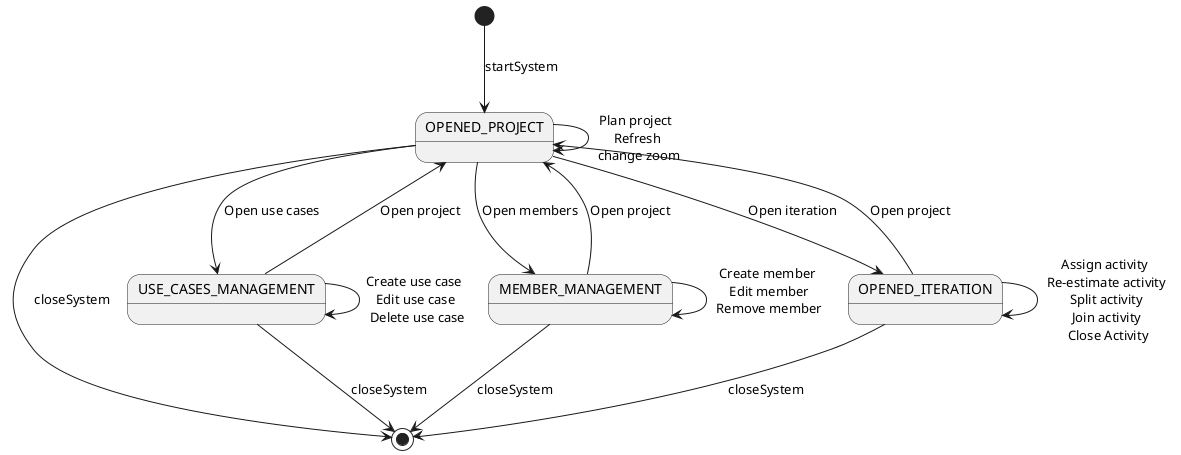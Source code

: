 @startuml

[*] --> OPENED_PROJECT : startSystem

OPENED_PROJECT --> [*] : closeSystem
USE_CASES_MANAGEMENT --> [*] : closeSystem
MEMBER_MANAGEMENT --> [*] : closeSystem
OPENED_ITERATION --> [*] : closeSystem

OPENED_PROJECT --> OPENED_PROJECT : Plan project \n Refresh \n change zoom
OPENED_PROJECT --> USE_CASES_MANAGEMENT : Open use cases
OPENED_PROJECT --> MEMBER_MANAGEMENT : Open members
OPENED_PROJECT --> OPENED_ITERATION : Open iteration

USE_CASES_MANAGEMENT --> USE_CASES_MANAGEMENT : Create use case \n Edit use case \n Delete use case
USE_CASES_MANAGEMENT --> OPENED_PROJECT : Open project
MEMBER_MANAGEMENT --> MEMBER_MANAGEMENT : Create member \n Edit member \n Remove member \n
MEMBER_MANAGEMENT --> OPENED_PROJECT : Open project
OPENED_ITERATION --> OPENED_ITERATION : Assign activity \n Re-estimate activity \n Split activity \n Join activity \n Close Activity
OPENED_ITERATION --> OPENED_PROJECT : Open project
@enduml